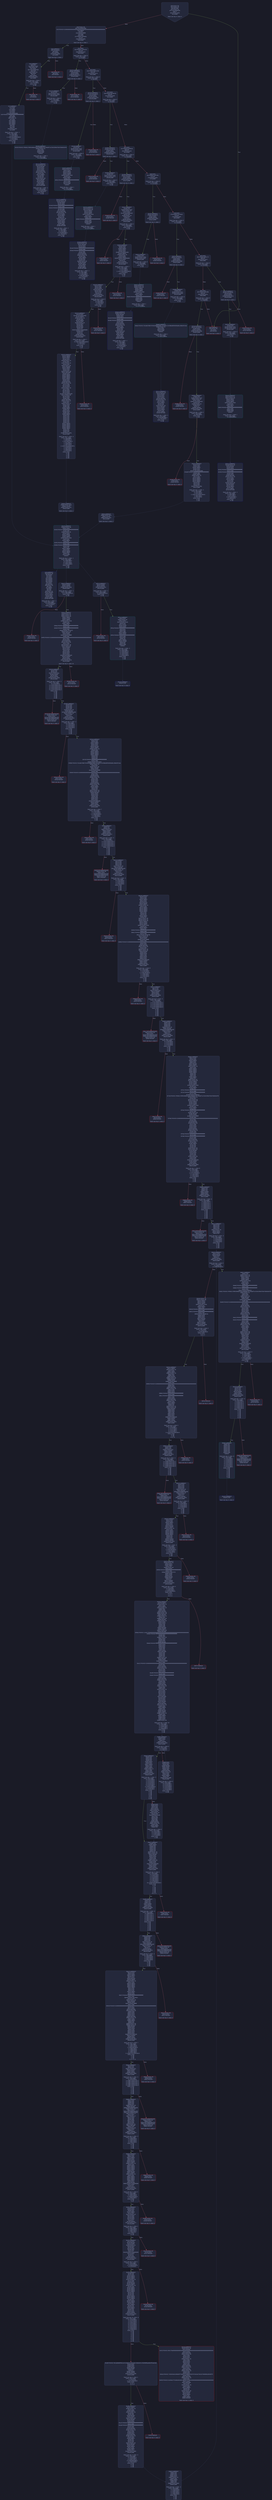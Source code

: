 digraph G {
    node [shape=box, style="filled, rounded", color="#565f89", fontcolor="#c0caf5", fontname="Helvetica", fillcolor="#24283b"];
    edge [color="#414868", fontcolor="#c0caf5", fontname="Helvetica"];
    bgcolor="#1a1b26";
    0 [ label = "[00] PUSH1 80
[02] PUSH1 40
[04] MSTORE
[05] PUSH1 04
[07] CALLDATASIZE
[08] LT
[09] PUSH2 0099
[0c] JUMPI

Stack size req: 0, sizeΔ: 0
" shape = invhouse]
    1 [ label = "[0d] PUSH1 00
[0f] CALLDATALOAD
[10] PUSH29 0100000000000000000000000000000000000000000000000000000000
[2e] SWAP1
[2f] DIV
[30] PUSH4 ffffffff
[35] AND
[36] DUP1
[37] PUSH4 2f54bf6e
[3c] EQ
[3d] PUSH2 009e
[40] JUMPI

Stack size req: 0, sizeΔ: 1
"]
    2 [ label = "[41] DUP1
[42] PUSH4 7104c624
[47] EQ
[48] PUSH2 0107
[4b] JUMPI

Stack size req: 1, sizeΔ: 0
Entry->Op usage:
	0->71:EQ:1
"]
    3 [ label = "[4c] DUP1
[4d] PUSH4 8da5cb5b
[52] EQ
[53] PUSH2 0132
[56] JUMPI

Stack size req: 1, sizeΔ: 0
Entry->Op usage:
	0->82:EQ:1
"]
    4 [ label = "[57] DUP1
[58] PUSH4 ab14ec59
[5d] EQ
[5e] PUSH2 0189
[61] JUMPI

Stack size req: 1, sizeΔ: 0
Entry->Op usage:
	0->93:EQ:1
"]
    5 [ label = "[62] DUP1
[63] PUSH4 b209f4c8
[68] EQ
[69] PUSH2 01e0
[6c] JUMPI

Stack size req: 1, sizeΔ: 0
Entry->Op usage:
	0->104:EQ:1
"]
    6 [ label = "[6d] DUP1
[6e] PUSH4 cc0f73b1
[73] EQ
[74] PUSH2 02a5
[77] JUMPI

Stack size req: 1, sizeΔ: 0
Entry->Op usage:
	0->115:EQ:1
"]
    7 [ label = "[78] DUP1
[79] PUSH4 cc473be3
[7e] EQ
[7f] PUSH2 02fc
[82] JUMPI

Stack size req: 1, sizeΔ: 0
Entry->Op usage:
	0->126:EQ:1
"]
    8 [ label = "[83] DUP1
[84] PUSH4 ebf0c717
[89] EQ
[8a] PUSH2 0327
[8d] JUMPI

Stack size req: 1, sizeΔ: 0
Entry->Op usage:
	0->137:EQ:1
"]
    9 [ label = "[8e] DUP1
[8f] PUSH4 f2fde38b
[94] EQ
[95] PUSH2 037e
[98] JUMPI

Stack size req: 1, sizeΔ: 0
Entry->Op usage:
	0->148:EQ:1
"]
    10 [ label = "[99] JUMPDEST
[9a] PUSH1 00
[9c] DUP1
[9d] REVERT

Stack size req: 0, sizeΔ: 0
" color = "red"]
    11 [ label = "[9e] JUMPDEST
[9f] CALLVALUE
[a0] DUP1
[a1] ISZERO
[a2] PUSH2 00aa
[a5] JUMPI

Stack size req: 0, sizeΔ: 1
"]
    12 [ label = "[a6] PUSH1 00
[a8] DUP1
[a9] REVERT

Stack size req: 0, sizeΔ: 0
" color = "red"]
    13 [ label = "[aa] JUMPDEST
[ab] POP
[ac] PUSH2 00ed
[af] PUSH1 04
[b1] DUP1
[b2] CALLDATASIZE
[b3] SUB
[b4] PUSH1 20
[b6] DUP2
[b7] LT
[b8] ISZERO
[b9] PUSH2 00c1
[bc] JUMPI

Stack size req: 1, sizeΔ: 2
Entry->Op usage:
	0->171:POP:0
Entry->Exit:
	0->😵
"]
    14 [ label = "[bd] PUSH1 00
[bf] DUP1
[c0] REVERT

Stack size req: 0, sizeΔ: 0
" color = "red"]
    15 [ label = "[c1] JUMPDEST
[c2] DUP2
[c3] ADD
[c4] SWAP1
[c5] DUP1
[c6] DUP1
[c7] CALLDATALOAD
[c8] PUSH20 ffffffffffffffffffffffffffffffffffffffff
[dd] AND
[de] SWAP1
[df] PUSH1 20
[e1] ADD
[e2] SWAP1
[e3] SWAP3
[e4] SWAP2
[e5] SWAP1
[e6] POP
[e7] POP
[e8] POP
[e9] PUSH2 03cf
[ec] JUMP

Stack size req: 2, sizeΔ: -1
Entry->Op usage:
	0->195:ADD:1
	1->195:ADD:0
	1->199:CALLDATALOAD:0
	1->225:ADD:1
	1->231:POP:0
Entry->Exit:
	0->😵
	1->😵
"]
    16 [ label = "[ed] JUMPDEST
[ee] PUSH1 40
[f0] MLOAD
[f1] DUP1
[f2] DUP3
[f3] ISZERO
[f4] ISZERO
[f5] ISZERO
[f6] ISZERO
[f7] DUP2
[f8] MSTORE
[f9] PUSH1 20
[fb] ADD
[fc] SWAP2
[fd] POP
[fe] POP
[ff] PUSH1 40
[0101] MLOAD
[0102] DUP1
[0103] SWAP2
[0104] SUB
[0105] SWAP1
[0106] RETURN

Stack size req: 1, sizeΔ: -1
Entry->Op usage:
	0->243:ISZERO:0
	0->253:POP:0
Entry->Exit:
	0->😵
" color = "darkblue"]
    17 [ label = "[0107] JUMPDEST
[0108] CALLVALUE
[0109] DUP1
[010a] ISZERO
[010b] PUSH2 0113
[010e] JUMPI

Stack size req: 0, sizeΔ: 1
"]
    18 [ label = "[010f] PUSH1 00
[0111] DUP1
[0112] REVERT

Stack size req: 0, sizeΔ: 0
" color = "red"]
    19 [ label = "[0113] JUMPDEST
[0114] POP
[0115] PUSH2 011c
[0118] PUSH2 0428
[011b] JUMP

Stack size req: 1, sizeΔ: 0
Entry->Op usage:
	0->276:POP:0
Entry->Exit:
	0->😵
"]
    20 [ label = "[011c] JUMPDEST
[011d] PUSH1 40
[011f] MLOAD
[0120] DUP1
[0121] DUP3
[0122] DUP2
[0123] MSTORE
[0124] PUSH1 20
[0126] ADD
[0127] SWAP2
[0128] POP
[0129] POP
[012a] PUSH1 40
[012c] MLOAD
[012d] DUP1
[012e] SWAP2
[012f] SUB
[0130] SWAP1
[0131] RETURN

Stack size req: 1, sizeΔ: -1
Entry->Op usage:
	0->291:MSTORE:1
	0->296:POP:0
Entry->Exit:
	0->😵
" color = "darkblue"]
    21 [ label = "[0132] JUMPDEST
[0133] CALLVALUE
[0134] DUP1
[0135] ISZERO
[0136] PUSH2 013e
[0139] JUMPI

Stack size req: 0, sizeΔ: 1
"]
    22 [ label = "[013a] PUSH1 00
[013c] DUP1
[013d] REVERT

Stack size req: 0, sizeΔ: 0
" color = "red"]
    23 [ label = "[013e] JUMPDEST
[013f] POP
[0140] PUSH2 0147
[0143] PUSH2 044f
[0146] JUMP

Stack size req: 1, sizeΔ: 0
Entry->Op usage:
	0->319:POP:0
Entry->Exit:
	0->😵
"]
    24 [ label = "[0147] JUMPDEST
[0148] PUSH1 40
[014a] MLOAD
[014b] DUP1
[014c] DUP3
[014d] PUSH20 ffffffffffffffffffffffffffffffffffffffff
[0162] AND
[0163] PUSH20 ffffffffffffffffffffffffffffffffffffffff
[0178] AND
[0179] DUP2
[017a] MSTORE
[017b] PUSH1 20
[017d] ADD
[017e] SWAP2
[017f] POP
[0180] POP
[0181] PUSH1 40
[0183] MLOAD
[0184] DUP1
[0185] SWAP2
[0186] SUB
[0187] SWAP1
[0188] RETURN

Stack size req: 1, sizeΔ: -1
Entry->Op usage:
	0->354:AND:1
	0->376:AND:1
	0->378:MSTORE:1
	0->383:POP:0
Entry->Exit:
	0->😵
" color = "darkblue"]
    25 [ label = "[0189] JUMPDEST
[018a] CALLVALUE
[018b] DUP1
[018c] ISZERO
[018d] PUSH2 0195
[0190] JUMPI

Stack size req: 0, sizeΔ: 1
"]
    26 [ label = "[0191] PUSH1 00
[0193] DUP1
[0194] REVERT

Stack size req: 0, sizeΔ: 0
" color = "red"]
    27 [ label = "[0195] JUMPDEST
[0196] POP
[0197] PUSH2 019e
[019a] PUSH2 0474
[019d] JUMP

Stack size req: 1, sizeΔ: 0
Entry->Op usage:
	0->406:POP:0
Entry->Exit:
	0->😵
"]
    28 [ label = "[019e] JUMPDEST
[019f] PUSH1 40
[01a1] MLOAD
[01a2] DUP1
[01a3] DUP3
[01a4] PUSH20 ffffffffffffffffffffffffffffffffffffffff
[01b9] AND
[01ba] PUSH20 ffffffffffffffffffffffffffffffffffffffff
[01cf] AND
[01d0] DUP2
[01d1] MSTORE
[01d2] PUSH1 20
[01d4] ADD
[01d5] SWAP2
[01d6] POP
[01d7] POP
[01d8] PUSH1 40
[01da] MLOAD
[01db] DUP1
[01dc] SWAP2
[01dd] SUB
[01de] SWAP1
[01df] RETURN

Stack size req: 1, sizeΔ: -1
Entry->Op usage:
	0->441:AND:1
	0->463:AND:1
	0->465:MSTORE:1
	0->470:POP:0
Entry->Exit:
	0->😵
" color = "darkblue"]
    29 [ label = "[01e0] JUMPDEST
[01e1] CALLVALUE
[01e2] DUP1
[01e3] ISZERO
[01e4] PUSH2 01ec
[01e7] JUMPI

Stack size req: 0, sizeΔ: 1
"]
    30 [ label = "[01e8] PUSH1 00
[01ea] DUP1
[01eb] REVERT

Stack size req: 0, sizeΔ: 0
" color = "red"]
    31 [ label = "[01ec] JUMPDEST
[01ed] POP
[01ee] PUSH2 02a3
[01f1] PUSH1 04
[01f3] DUP1
[01f4] CALLDATASIZE
[01f5] SUB
[01f6] PUSH1 20
[01f8] DUP2
[01f9] LT
[01fa] ISZERO
[01fb] PUSH2 0203
[01fe] JUMPI

Stack size req: 1, sizeΔ: 2
Entry->Op usage:
	0->493:POP:0
Entry->Exit:
	0->😵
"]
    32 [ label = "[01ff] PUSH1 00
[0201] DUP1
[0202] REVERT

Stack size req: 0, sizeΔ: 0
" color = "red"]
    33 [ label = "[0203] JUMPDEST
[0204] DUP2
[0205] ADD
[0206] SWAP1
[0207] DUP1
[0208] DUP1
[0209] CALLDATALOAD
[020a] SWAP1
[020b] PUSH1 20
[020d] ADD
[020e] SWAP1
[020f] PUSH5 0100000000
[0215] DUP2
[0216] GT
[0217] ISZERO
[0218] PUSH2 0220
[021b] JUMPI

Stack size req: 2, sizeΔ: 2
Entry->Op usage:
	0->517:ADD:1
	1->517:ADD:0
	1->521:CALLDATALOAD:0
	1->525:ADD:1
Entry->Exit:
	0->😵
	1->2
"]
    34 [ label = "[021c] PUSH1 00
[021e] DUP1
[021f] REVERT

Stack size req: 0, sizeΔ: 0
" color = "red"]
    35 [ label = "[0220] JUMPDEST
[0221] DUP3
[0222] ADD
[0223] DUP4
[0224] PUSH1 20
[0226] DUP3
[0227] ADD
[0228] GT
[0229] ISZERO
[022a] PUSH2 0232
[022d] JUMPI

Stack size req: 4, sizeΔ: 0
Entry->Op usage:
	0->546:ADD:1
	2->546:ADD:0
	3->552:GT:1
Entry->Exit:
	0->😵
"]
    36 [ label = "[022e] PUSH1 00
[0230] DUP1
[0231] REVERT

Stack size req: 0, sizeΔ: 0
" color = "red"]
    37 [ label = "[0232] JUMPDEST
[0233] DUP1
[0234] CALLDATALOAD
[0235] SWAP1
[0236] PUSH1 20
[0238] ADD
[0239] SWAP2
[023a] DUP5
[023b] PUSH1 20
[023d] DUP4
[023e] MUL
[023f] DUP5
[0240] ADD
[0241] GT
[0242] PUSH5 0100000000
[0248] DUP4
[0249] GT
[024a] OR
[024b] ISZERO
[024c] PUSH2 0254
[024f] JUMPI

Stack size req: 4, sizeΔ: 1
Entry->Op usage:
	0->564:CALLDATALOAD:0
	0->568:ADD:1
	3->577:GT:1
Entry->Exit:
	0->😵
	1->0
"]
    38 [ label = "[0250] PUSH1 00
[0252] DUP1
[0253] REVERT

Stack size req: 0, sizeΔ: 0
" color = "red"]
    39 [ label = "[0254] JUMPDEST
[0255] SWAP2
[0256] SWAP1
[0257] DUP1
[0258] DUP1
[0259] PUSH1 20
[025b] MUL
[025c] PUSH1 20
[025e] ADD
[025f] PUSH1 40
[0261] MLOAD
[0262] SWAP1
[0263] DUP2
[0264] ADD
[0265] PUSH1 40
[0267] MSTORE
[0268] DUP1
[0269] SWAP4
[026a] SWAP3
[026b] SWAP2
[026c] SWAP1
[026d] DUP2
[026e] DUP2
[026f] MSTORE
[0270] PUSH1 20
[0272] ADD
[0273] DUP4
[0274] DUP4
[0275] PUSH1 20
[0277] MUL
[0278] DUP1
[0279] DUP3
[027a] DUP5
[027b] CALLDATACOPY
[027c] PUSH1 00
[027e] DUP2
[027f] DUP5
[0280] ADD
[0281] MSTORE
[0282] PUSH1 1f
[0284] NOT
[0285] PUSH1 1f
[0287] DUP3
[0288] ADD
[0289] AND
[028a] SWAP1
[028b] POP
[028c] DUP1
[028d] DUP4
[028e] ADD
[028f] SWAP3
[0290] POP
[0291] POP
[0292] POP
[0293] POP
[0294] POP
[0295] POP
[0296] POP
[0297] SWAP2
[0298] SWAP3
[0299] SWAP2
[029a] SWAP3
[029b] SWAP1
[029c] POP
[029d] POP
[029e] POP
[029f] PUSH2 049a
[02a2] JUMP

Stack size req: 5, sizeΔ: -4
Entry->Op usage:
	0->668:POP:0
	1->603:MUL:1
	1->623:MSTORE:1
	1->631:MUL:1
	1->660:POP:0
	1->661:POP:0
	2->635:CALLDATACOPY:1
	2->658:POP:0
	2->662:POP:0
	3->669:POP:0
	4->670:POP:0
Entry->Exit:
	0->😵
	1->😵
	2->😵
	3->😵
	4->😵
"]
    40 [ label = "[02a3] JUMPDEST
[02a4] STOP

Stack size req: 0, sizeΔ: 0
" color = "darkblue"]
    41 [ label = "[02a5] JUMPDEST
[02a6] CALLVALUE
[02a7] DUP1
[02a8] ISZERO
[02a9] PUSH2 02b1
[02ac] JUMPI

Stack size req: 0, sizeΔ: 1
"]
    42 [ label = "[02ad] PUSH1 00
[02af] DUP1
[02b0] REVERT

Stack size req: 0, sizeΔ: 0
" color = "red"]
    43 [ label = "[02b1] JUMPDEST
[02b2] POP
[02b3] PUSH2 02ba
[02b6] PUSH2 0e97
[02b9] JUMP

Stack size req: 1, sizeΔ: 0
Entry->Op usage:
	0->690:POP:0
Entry->Exit:
	0->😵
"]
    44 [ label = "[02ba] JUMPDEST
[02bb] PUSH1 40
[02bd] MLOAD
[02be] DUP1
[02bf] DUP3
[02c0] PUSH20 ffffffffffffffffffffffffffffffffffffffff
[02d5] AND
[02d6] PUSH20 ffffffffffffffffffffffffffffffffffffffff
[02eb] AND
[02ec] DUP2
[02ed] MSTORE
[02ee] PUSH1 20
[02f0] ADD
[02f1] SWAP2
[02f2] POP
[02f3] POP
[02f4] PUSH1 40
[02f6] MLOAD
[02f7] DUP1
[02f8] SWAP2
[02f9] SUB
[02fa] SWAP1
[02fb] RETURN

Stack size req: 1, sizeΔ: -1
Entry->Op usage:
	0->725:AND:1
	0->747:AND:1
	0->749:MSTORE:1
	0->754:POP:0
Entry->Exit:
	0->😵
" color = "darkblue"]
    45 [ label = "[02fc] JUMPDEST
[02fd] CALLVALUE
[02fe] DUP1
[02ff] ISZERO
[0300] PUSH2 0308
[0303] JUMPI

Stack size req: 0, sizeΔ: 1
"]
    46 [ label = "[0304] PUSH1 00
[0306] DUP1
[0307] REVERT

Stack size req: 0, sizeΔ: 0
" color = "red"]
    47 [ label = "[0308] JUMPDEST
[0309] POP
[030a] PUSH2 0311
[030d] PUSH2 0ebd
[0310] JUMP

Stack size req: 1, sizeΔ: 0
Entry->Op usage:
	0->777:POP:0
Entry->Exit:
	0->😵
"]
    48 [ label = "[0311] JUMPDEST
[0312] PUSH1 40
[0314] MLOAD
[0315] DUP1
[0316] DUP3
[0317] DUP2
[0318] MSTORE
[0319] PUSH1 20
[031b] ADD
[031c] SWAP2
[031d] POP
[031e] POP
[031f] PUSH1 40
[0321] MLOAD
[0322] DUP1
[0323] SWAP2
[0324] SUB
[0325] SWAP1
[0326] RETURN

Stack size req: 1, sizeΔ: -1
Entry->Op usage:
	0->792:MSTORE:1
	0->797:POP:0
Entry->Exit:
	0->😵
" color = "darkblue"]
    49 [ label = "[0327] JUMPDEST
[0328] CALLVALUE
[0329] DUP1
[032a] ISZERO
[032b] PUSH2 0333
[032e] JUMPI

Stack size req: 0, sizeΔ: 1
"]
    50 [ label = "[032f] PUSH1 00
[0331] DUP1
[0332] REVERT

Stack size req: 0, sizeΔ: 0
" color = "red"]
    51 [ label = "[0333] JUMPDEST
[0334] POP
[0335] PUSH2 033c
[0338] PUSH2 0ee4
[033b] JUMP

Stack size req: 1, sizeΔ: 0
Entry->Op usage:
	0->820:POP:0
Entry->Exit:
	0->😵
"]
    52 [ label = "[033c] JUMPDEST
[033d] PUSH1 40
[033f] MLOAD
[0340] DUP1
[0341] DUP3
[0342] PUSH20 ffffffffffffffffffffffffffffffffffffffff
[0357] AND
[0358] PUSH20 ffffffffffffffffffffffffffffffffffffffff
[036d] AND
[036e] DUP2
[036f] MSTORE
[0370] PUSH1 20
[0372] ADD
[0373] SWAP2
[0374] POP
[0375] POP
[0376] PUSH1 40
[0378] MLOAD
[0379] DUP1
[037a] SWAP2
[037b] SUB
[037c] SWAP1
[037d] RETURN

Stack size req: 1, sizeΔ: -1
Entry->Op usage:
	0->855:AND:1
	0->877:AND:1
	0->879:MSTORE:1
	0->884:POP:0
Entry->Exit:
	0->😵
" color = "darkblue"]
    53 [ label = "[037e] JUMPDEST
[037f] CALLVALUE
[0380] DUP1
[0381] ISZERO
[0382] PUSH2 038a
[0385] JUMPI

Stack size req: 0, sizeΔ: 1
"]
    54 [ label = "[0386] PUSH1 00
[0388] DUP1
[0389] REVERT

Stack size req: 0, sizeΔ: 0
" color = "red"]
    55 [ label = "[038a] JUMPDEST
[038b] POP
[038c] PUSH2 03cd
[038f] PUSH1 04
[0391] DUP1
[0392] CALLDATASIZE
[0393] SUB
[0394] PUSH1 20
[0396] DUP2
[0397] LT
[0398] ISZERO
[0399] PUSH2 03a1
[039c] JUMPI

Stack size req: 1, sizeΔ: 2
Entry->Op usage:
	0->907:POP:0
Entry->Exit:
	0->😵
"]
    56 [ label = "[039d] PUSH1 00
[039f] DUP1
[03a0] REVERT

Stack size req: 0, sizeΔ: 0
" color = "red"]
    57 [ label = "[03a1] JUMPDEST
[03a2] DUP2
[03a3] ADD
[03a4] SWAP1
[03a5] DUP1
[03a6] DUP1
[03a7] CALLDATALOAD
[03a8] PUSH20 ffffffffffffffffffffffffffffffffffffffff
[03bd] AND
[03be] SWAP1
[03bf] PUSH1 20
[03c1] ADD
[03c2] SWAP1
[03c3] SWAP3
[03c4] SWAP2
[03c5] SWAP1
[03c6] POP
[03c7] POP
[03c8] POP
[03c9] PUSH2 0f0a
[03cc] JUMP

Stack size req: 2, sizeΔ: -1
Entry->Op usage:
	0->931:ADD:1
	1->931:ADD:0
	1->935:CALLDATALOAD:0
	1->961:ADD:1
	1->967:POP:0
Entry->Exit:
	0->😵
	1->😵
"]
    58 [ label = "[03cd] JUMPDEST
[03ce] STOP

Stack size req: 0, sizeΔ: 0
" color = "darkblue"]
    59 [ label = "[03cf] JUMPDEST
[03d0] PUSH1 00
[03d2] DUP2
[03d3] PUSH20 ffffffffffffffffffffffffffffffffffffffff
[03e8] AND
[03e9] PUSH1 00
[03eb] DUP1
[03ec] SWAP1
[03ed] SLOAD
[03ee] SWAP1
[03ef] PUSH2 0100
[03f2] EXP
[03f3] SWAP1
[03f4] DIV
[03f5] PUSH20 ffffffffffffffffffffffffffffffffffffffff
[040a] AND
[040b] PUSH20 ffffffffffffffffffffffffffffffffffffffff
[0420] AND
[0421] EQ
[0422] SWAP1
[0423] POP
[0424] SWAP2
[0425] SWAP1
[0426] POP
[0427] JUMP
Indirect!

Stack size req: 2, sizeΔ: -1
Entry->Op usage:
	0->1000:AND:1
	0->1057:EQ:1
	0->1062:POP:0
	1->1063:JUMP:0
Entry->Exit:
	0->😵
	1->😵
" color = "teal"]
    60 [ label = "[0428] JUMPDEST
[0429] PUSH32 4f5b812789fc606be1b3b16908db13fc7a9adf7ca72641f84d75b47069d3d7f0
[044a] PUSH1 01
[044c] MUL
[044d] DUP2
[044e] JUMP
Indirect!

Stack size req: 1, sizeΔ: 1
Entry->Op usage:
	0->1102:JUMP:0
" color = "teal"]
    61 [ label = "[044f] JUMPDEST
[0450] PUSH1 00
[0452] DUP1
[0453] SWAP1
[0454] SLOAD
[0455] SWAP1
[0456] PUSH2 0100
[0459] EXP
[045a] SWAP1
[045b] DIV
[045c] PUSH20 ffffffffffffffffffffffffffffffffffffffff
[0471] AND
[0472] DUP2
[0473] JUMP
Indirect!

Stack size req: 1, sizeΔ: 1
Entry->Op usage:
	0->1139:JUMP:0
" color = "teal"]
    62 [ label = "[0474] JUMPDEST
[0475] PUSH1 03
[0477] PUSH1 00
[0479] SWAP1
[047a] SLOAD
[047b] SWAP1
[047c] PUSH2 0100
[047f] EXP
[0480] SWAP1
[0481] DIV
[0482] PUSH20 ffffffffffffffffffffffffffffffffffffffff
[0497] AND
[0498] DUP2
[0499] JUMP
Indirect!

Stack size req: 1, sizeΔ: 1
Entry->Op usage:
	0->1177:JUMP:0
" color = "teal"]
    63 [ label = "[049a] JUMPDEST
[049b] PUSH2 04a3
[049e] CALLER
[049f] PUSH2 03cf
[04a2] JUMP

Stack size req: 0, sizeΔ: 2
"]
    64 [ label = "[04a3] JUMPDEST
[04a4] ISZERO
[04a5] ISZERO
[04a6] PUSH2 04ae
[04a9] JUMPI

Stack size req: 1, sizeΔ: -1
Entry->Op usage:
	0->1188:ISZERO:0
Entry->Exit:
	0->😵
"]
    65 [ label = "[04aa] PUSH1 00
[04ac] DUP1
[04ad] REVERT

Stack size req: 0, sizeΔ: 0
" color = "red"]
    66 [ label = "[04ae] JUMPDEST
[04af] PUSH1 00
[04b1] PUSH1 01
[04b3] PUSH1 00
[04b5] SWAP1
[04b6] SLOAD
[04b7] SWAP1
[04b8] PUSH2 0100
[04bb] EXP
[04bc] SWAP1
[04bd] DIV
[04be] PUSH20 ffffffffffffffffffffffffffffffffffffffff
[04d3] AND
[04d4] PUSH20 ffffffffffffffffffffffffffffffffffffffff
[04e9] AND
[04ea] PUSH4 3f15457f
[04ef] PUSH1 40
[04f1] MLOAD
[04f2] DUP2
[04f3] PUSH4 ffffffff
[04f8] AND
[04f9] PUSH29 0100000000000000000000000000000000000000000000000000000000
[0517] MUL
[0518] DUP2
[0519] MSTORE
[051a] PUSH1 04
[051c] ADD
[051d] PUSH1 20
[051f] PUSH1 40
[0521] MLOAD
[0522] DUP1
[0523] DUP4
[0524] SUB
[0525] DUP2
[0526] DUP7
[0527] DUP1
[0528] EXTCODESIZE
[0529] ISZERO
[052a] DUP1
[052b] ISZERO
[052c] PUSH2 0534
[052f] JUMPI

Stack size req: 0, sizeΔ: 10
"]
    67 [ label = "[0530] PUSH1 00
[0532] DUP1
[0533] REVERT

Stack size req: 0, sizeΔ: 0
" color = "red"]
    68 [ label = "[0534] JUMPDEST
[0535] POP
[0536] GAS
[0537] STATICCALL
[0538] ISZERO
[0539] DUP1
[053a] ISZERO
[053b] PUSH2 0548
[053e] JUMPI

Stack size req: 6, sizeΔ: -5
Entry->Op usage:
	0->1333:POP:0
	1->1335:STATICCALL:1
	2->1335:STATICCALL:2
	3->1335:STATICCALL:3
	4->1335:STATICCALL:4
	5->1335:STATICCALL:5
Entry->Exit:
	0->😵
	1->😵
	2->😵
	3->😵
	4->😵
	5->😵
"]
    69 [ label = "[053f] RETURNDATASIZE
[0540] PUSH1 00
[0542] DUP1
[0543] RETURNDATACOPY
[0544] RETURNDATASIZE
[0545] PUSH1 00
[0547] REVERT

Stack size req: 0, sizeΔ: 0
" color = "red"]
    70 [ label = "[0548] JUMPDEST
[0549] POP
[054a] POP
[054b] POP
[054c] POP
[054d] PUSH1 40
[054f] MLOAD
[0550] RETURNDATASIZE
[0551] PUSH1 20
[0553] DUP2
[0554] LT
[0555] ISZERO
[0556] PUSH2 055e
[0559] JUMPI

Stack size req: 4, sizeΔ: -2
Entry->Op usage:
	0->1353:POP:0
	1->1354:POP:0
	2->1355:POP:0
	3->1356:POP:0
Entry->Exit:
	0->😵
	1->😵
	2->😵
	3->😵
"]
    71 [ label = "[055a] PUSH1 00
[055c] DUP1
[055d] REVERT

Stack size req: 0, sizeΔ: 0
" color = "red"]
    72 [ label = "[055e] JUMPDEST
[055f] DUP2
[0560] ADD
[0561] SWAP1
[0562] DUP1
[0563] DUP1
[0564] MLOAD
[0565] SWAP1
[0566] PUSH1 20
[0568] ADD
[0569] SWAP1
[056a] SWAP3
[056b] SWAP2
[056c] SWAP1
[056d] POP
[056e] POP
[056f] POP
[0570] PUSH20 ffffffffffffffffffffffffffffffffffffffff
[0585] AND
[0586] PUSH4 02571be3
[058b] PUSH32 93cdeb708b7545dc668eb9280176169d1c33cfd8ed6f04690a0bcc88a93fc4ae
[05ac] PUSH1 01
[05ae] MUL
[05af] PUSH1 40
[05b1] MLOAD
[05b2] DUP3
[05b3] PUSH4 ffffffff
[05b8] AND
[05b9] PUSH29 0100000000000000000000000000000000000000000000000000000000
[05d7] MUL
[05d8] DUP2
[05d9] MSTORE
[05da] PUSH1 04
[05dc] ADD
[05dd] DUP1
[05de] DUP3
[05df] DUP2
[05e0] MSTORE
[05e1] PUSH1 20
[05e3] ADD
[05e4] SWAP2
[05e5] POP
[05e6] POP
[05e7] PUSH1 20
[05e9] PUSH1 40
[05eb] MLOAD
[05ec] DUP1
[05ed] DUP4
[05ee] SUB
[05ef] DUP2
[05f0] DUP7
[05f1] DUP1
[05f2] EXTCODESIZE
[05f3] ISZERO
[05f4] DUP1
[05f5] ISZERO
[05f6] PUSH2 05fe
[05f9] JUMPI

Stack size req: 2, sizeΔ: 7
Entry->Op usage:
	0->1376:ADD:1
	1->1376:ADD:0
	1->1380:MLOAD:0
	1->1384:ADD:1
	1->1390:POP:0
Entry->Exit:
	0->😵
	1->😵
"]
    73 [ label = "[05fa] PUSH1 00
[05fc] DUP1
[05fd] REVERT

Stack size req: 0, sizeΔ: 0
" color = "red"]
    74 [ label = "[05fe] JUMPDEST
[05ff] POP
[0600] GAS
[0601] STATICCALL
[0602] ISZERO
[0603] DUP1
[0604] ISZERO
[0605] PUSH2 0612
[0608] JUMPI

Stack size req: 6, sizeΔ: -5
Entry->Op usage:
	0->1535:POP:0
	1->1537:STATICCALL:1
	2->1537:STATICCALL:2
	3->1537:STATICCALL:3
	4->1537:STATICCALL:4
	5->1537:STATICCALL:5
Entry->Exit:
	0->😵
	1->😵
	2->😵
	3->😵
	4->😵
	5->😵
"]
    75 [ label = "[0609] RETURNDATASIZE
[060a] PUSH1 00
[060c] DUP1
[060d] RETURNDATACOPY
[060e] RETURNDATASIZE
[060f] PUSH1 00
[0611] REVERT

Stack size req: 0, sizeΔ: 0
" color = "red"]
    76 [ label = "[0612] JUMPDEST
[0613] POP
[0614] POP
[0615] POP
[0616] POP
[0617] PUSH1 40
[0619] MLOAD
[061a] RETURNDATASIZE
[061b] PUSH1 20
[061d] DUP2
[061e] LT
[061f] ISZERO
[0620] PUSH2 0628
[0623] JUMPI

Stack size req: 4, sizeΔ: -2
Entry->Op usage:
	0->1555:POP:0
	1->1556:POP:0
	2->1557:POP:0
	3->1558:POP:0
Entry->Exit:
	0->😵
	1->😵
	2->😵
	3->😵
"]
    77 [ label = "[0624] PUSH1 00
[0626] DUP1
[0627] REVERT

Stack size req: 0, sizeΔ: 0
" color = "red"]
    78 [ label = "[0628] JUMPDEST
[0629] DUP2
[062a] ADD
[062b] SWAP1
[062c] DUP1
[062d] DUP1
[062e] MLOAD
[062f] SWAP1
[0630] PUSH1 20
[0632] ADD
[0633] SWAP1
[0634] SWAP3
[0635] SWAP2
[0636] SWAP1
[0637] POP
[0638] POP
[0639] POP
[063a] SWAP1
[063b] POP
[063c] PUSH1 00
[063e] PUSH1 02
[0640] PUSH1 00
[0642] SWAP1
[0643] SLOAD
[0644] SWAP1
[0645] PUSH2 0100
[0648] EXP
[0649] SWAP1
[064a] DIV
[064b] PUSH20 ffffffffffffffffffffffffffffffffffffffff
[0660] AND
[0661] PUSH20 ffffffffffffffffffffffffffffffffffffffff
[0676] AND
[0677] PUSH4 dc6af758
[067c] PUSH1 40
[067e] MLOAD
[067f] DUP2
[0680] PUSH4 ffffffff
[0685] AND
[0686] PUSH29 0100000000000000000000000000000000000000000000000000000000
[06a4] MUL
[06a5] DUP2
[06a6] MSTORE
[06a7] PUSH1 04
[06a9] ADD
[06aa] PUSH1 20
[06ac] PUSH1 40
[06ae] MLOAD
[06af] DUP1
[06b0] DUP4
[06b1] SUB
[06b2] DUP2
[06b3] DUP7
[06b4] DUP1
[06b5] EXTCODESIZE
[06b6] ISZERO
[06b7] DUP1
[06b8] ISZERO
[06b9] PUSH2 06c1
[06bc] JUMPI

Stack size req: 3, sizeΔ: 8
Entry->Op usage:
	0->1578:ADD:1
	1->1578:ADD:0
	1->1582:MLOAD:0
	1->1586:ADD:1
	1->1592:POP:0
	2->1595:POP:0
Entry->Exit:
	0->😵
	1->😵
	2->😵
"]
    79 [ label = "[06bd] PUSH1 00
[06bf] DUP1
[06c0] REVERT

Stack size req: 0, sizeΔ: 0
" color = "red"]
    80 [ label = "[06c1] JUMPDEST
[06c2] POP
[06c3] GAS
[06c4] STATICCALL
[06c5] ISZERO
[06c6] DUP1
[06c7] ISZERO
[06c8] PUSH2 06d5
[06cb] JUMPI

Stack size req: 6, sizeΔ: -5
Entry->Op usage:
	0->1730:POP:0
	1->1732:STATICCALL:1
	2->1732:STATICCALL:2
	3->1732:STATICCALL:3
	4->1732:STATICCALL:4
	5->1732:STATICCALL:5
Entry->Exit:
	0->😵
	1->😵
	2->😵
	3->😵
	4->😵
	5->😵
"]
    81 [ label = "[06cc] RETURNDATASIZE
[06cd] PUSH1 00
[06cf] DUP1
[06d0] RETURNDATACOPY
[06d1] RETURNDATASIZE
[06d2] PUSH1 00
[06d4] REVERT

Stack size req: 0, sizeΔ: 0
" color = "red"]
    82 [ label = "[06d5] JUMPDEST
[06d6] POP
[06d7] POP
[06d8] POP
[06d9] POP
[06da] PUSH1 40
[06dc] MLOAD
[06dd] RETURNDATASIZE
[06de] PUSH1 20
[06e0] DUP2
[06e1] LT
[06e2] ISZERO
[06e3] PUSH2 06eb
[06e6] JUMPI

Stack size req: 4, sizeΔ: -2
Entry->Op usage:
	0->1750:POP:0
	1->1751:POP:0
	2->1752:POP:0
	3->1753:POP:0
Entry->Exit:
	0->😵
	1->😵
	2->😵
	3->😵
"]
    83 [ label = "[06e7] PUSH1 00
[06e9] DUP1
[06ea] REVERT

Stack size req: 0, sizeΔ: 0
" color = "red"]
    84 [ label = "[06eb] JUMPDEST
[06ec] DUP2
[06ed] ADD
[06ee] SWAP1
[06ef] DUP1
[06f0] DUP1
[06f1] MLOAD
[06f2] SWAP1
[06f3] PUSH1 20
[06f5] ADD
[06f6] SWAP1
[06f7] SWAP3
[06f8] SWAP2
[06f9] SWAP1
[06fa] POP
[06fb] POP
[06fc] POP
[06fd] SWAP1
[06fe] POP
[06ff] PUSH1 01
[0701] PUSH1 00
[0703] SWAP1
[0704] SLOAD
[0705] SWAP1
[0706] PUSH2 0100
[0709] EXP
[070a] SWAP1
[070b] DIV
[070c] PUSH20 ffffffffffffffffffffffffffffffffffffffff
[0721] AND
[0722] PUSH20 ffffffffffffffffffffffffffffffffffffffff
[0737] AND
[0738] PUSH4 8cb8ecec
[073d] PUSH32 4f5b812789fc606be1b3b16908db13fc7a9adf7ca72641f84d75b47069d3d7f0
[075e] PUSH1 01
[0760] MUL
[0761] PUSH1 03
[0763] PUSH1 00
[0765] SWAP1
[0766] SLOAD
[0767] SWAP1
[0768] PUSH2 0100
[076b] EXP
[076c] SWAP1
[076d] DIV
[076e] PUSH20 ffffffffffffffffffffffffffffffffffffffff
[0783] AND
[0784] PUSH1 40
[0786] MLOAD
[0787] DUP4
[0788] PUSH4 ffffffff
[078d] AND
[078e] PUSH29 0100000000000000000000000000000000000000000000000000000000
[07ac] MUL
[07ad] DUP2
[07ae] MSTORE
[07af] PUSH1 04
[07b1] ADD
[07b2] DUP1
[07b3] DUP4
[07b4] DUP2
[07b5] MSTORE
[07b6] PUSH1 20
[07b8] ADD
[07b9] DUP3
[07ba] PUSH20 ffffffffffffffffffffffffffffffffffffffff
[07cf] AND
[07d0] PUSH20 ffffffffffffffffffffffffffffffffffffffff
[07e5] AND
[07e6] DUP2
[07e7] MSTORE
[07e8] PUSH1 20
[07ea] ADD
[07eb] SWAP3
[07ec] POP
[07ed] POP
[07ee] POP
[07ef] PUSH1 00
[07f1] PUSH1 40
[07f3] MLOAD
[07f4] DUP1
[07f5] DUP4
[07f6] SUB
[07f7] DUP2
[07f8] PUSH1 00
[07fa] DUP8
[07fb] DUP1
[07fc] EXTCODESIZE
[07fd] ISZERO
[07fe] DUP1
[07ff] ISZERO
[0800] PUSH2 0808
[0803] JUMPI

Stack size req: 3, sizeΔ: 8
Entry->Op usage:
	0->1773:ADD:1
	1->1773:ADD:0
	1->1777:MLOAD:0
	1->1781:ADD:1
	1->1787:POP:0
	2->1790:POP:0
Entry->Exit:
	0->😵
	1->😵
	2->😵
"]
    85 [ label = "[0804] PUSH1 00
[0806] DUP1
[0807] REVERT

Stack size req: 0, sizeΔ: 0
" color = "red"]
    86 [ label = "[0808] JUMPDEST
[0809] POP
[080a] GAS
[080b] CALL
[080c] ISZERO
[080d] DUP1
[080e] ISZERO
[080f] PUSH2 081c
[0812] JUMPI

Stack size req: 7, sizeΔ: -6
Entry->Op usage:
	0->2057:POP:0
	1->2059:CALL:1
	2->2059:CALL:2
	3->2059:CALL:3
	4->2059:CALL:4
	5->2059:CALL:5
	6->2059:CALL:6
Entry->Exit:
	0->😵
	1->😵
	2->😵
	3->😵
	4->😵
	5->😵
	6->😵
"]
    87 [ label = "[0813] RETURNDATASIZE
[0814] PUSH1 00
[0816] DUP1
[0817] RETURNDATACOPY
[0818] RETURNDATASIZE
[0819] PUSH1 00
[081b] REVERT

Stack size req: 0, sizeΔ: 0
" color = "red"]
    88 [ label = "[081c] JUMPDEST
[081d] POP
[081e] POP
[081f] POP
[0820] POP
[0821] PUSH1 00
[0823] DUP1
[0824] SWAP1
[0825] POP

Stack size req: 4, sizeΔ: -3
Entry->Op usage:
	0->2077:POP:0
	1->2078:POP:0
	2->2079:POP:0
	3->2080:POP:0
Entry->Exit:
	0->😵
	1->😵
	2->😵
	3->😵
"]
    89 [ label = "[0826] JUMPDEST
[0827] DUP4
[0828] MLOAD
[0829] DUP2
[082a] LT
[082b] ISZERO
[082c] PUSH2 0d91
[082f] JUMPI

Stack size req: 4, sizeΔ: 0
Entry->Op usage:
	0->2090:LT:0
	3->2088:MLOAD:0
"]
    90 [ label = "[0830] PUSH1 02
[0832] PUSH1 00
[0834] SWAP1
[0835] SLOAD
[0836] SWAP1
[0837] PUSH2 0100
[083a] EXP
[083b] SWAP1
[083c] DIV
[083d] PUSH20 ffffffffffffffffffffffffffffffffffffffff
[0852] AND
[0853] PUSH20 ffffffffffffffffffffffffffffffffffffffff
[0868] AND
[0869] PUSH4 9ecb8c3a
[086e] DUP6
[086f] DUP4
[0870] DUP2
[0871] MLOAD
[0872] DUP2
[0873] LT
[0874] ISZERO
[0875] ISZERO
[0876] PUSH2 087b
[0879] JUMPI

Stack size req: 4, sizeΔ: 4
Entry->Op usage:
	0->2163:LT:0
	3->2161:MLOAD:0
Entry->Exit:
	0->0, 4
	3->1, 7
"]
    91 [ label = "[087a] INVALID

Stack size req: 0, sizeΔ: 0
" color = "red"]
    92 [ label = "[087b] JUMPDEST
[087c] SWAP1
[087d] PUSH1 20
[087f] ADD
[0880] SWAP1
[0881] PUSH1 20
[0883] MUL
[0884] ADD
[0885] MLOAD
[0886] PUSH1 40
[0888] MLOAD
[0889] DUP3
[088a] PUSH4 ffffffff
[088f] AND
[0890] PUSH29 0100000000000000000000000000000000000000000000000000000000
[08ae] MUL
[08af] DUP2
[08b0] MSTORE
[08b1] PUSH1 04
[08b3] ADD
[08b4] DUP1
[08b5] DUP3
[08b6] PUSH20 ffffffffffffffffffffffffffffffffffffffff
[08cb] AND
[08cc] PUSH20 ffffffffffffffffffffffffffffffffffffffff
[08e1] AND
[08e2] DUP2
[08e3] MSTORE
[08e4] PUSH1 20
[08e6] ADD
[08e7] SWAP2
[08e8] POP
[08e9] POP
[08ea] PUSH1 20
[08ec] PUSH1 40
[08ee] MLOAD
[08ef] DUP1
[08f0] DUP4
[08f1] SUB
[08f2] DUP2
[08f3] DUP7
[08f4] DUP1
[08f5] EXTCODESIZE
[08f6] ISZERO
[08f7] DUP1
[08f8] ISZERO
[08f9] PUSH2 0901
[08fc] JUMPI

Stack size req: 4, sizeΔ: 5
Entry->Op usage:
	0->2179:MUL:1
	1->2175:ADD:1
	2->2191:AND:1
	2->2222:MUL:1
	3->2293:EXTCODESIZE:0
Entry->Exit:
	0->😵
	1->😵
	3->1, 8
"]
    93 [ label = "[08fd] PUSH1 00
[08ff] DUP1
[0900] REVERT

Stack size req: 0, sizeΔ: 0
" color = "red"]
    94 [ label = "[0901] JUMPDEST
[0902] POP
[0903] GAS
[0904] STATICCALL
[0905] ISZERO
[0906] DUP1
[0907] ISZERO
[0908] PUSH2 0915
[090b] JUMPI

Stack size req: 6, sizeΔ: -5
Entry->Op usage:
	0->2306:POP:0
	1->2308:STATICCALL:1
	2->2308:STATICCALL:2
	3->2308:STATICCALL:3
	4->2308:STATICCALL:4
	5->2308:STATICCALL:5
Entry->Exit:
	0->😵
	1->😵
	2->😵
	3->😵
	4->😵
	5->😵
"]
    95 [ label = "[090c] RETURNDATASIZE
[090d] PUSH1 00
[090f] DUP1
[0910] RETURNDATACOPY
[0911] RETURNDATASIZE
[0912] PUSH1 00
[0914] REVERT

Stack size req: 0, sizeΔ: 0
" color = "red"]
    96 [ label = "[0915] JUMPDEST
[0916] POP
[0917] POP
[0918] POP
[0919] POP
[091a] PUSH1 40
[091c] MLOAD
[091d] RETURNDATASIZE
[091e] PUSH1 20
[0920] DUP2
[0921] LT
[0922] ISZERO
[0923] PUSH2 092b
[0926] JUMPI

Stack size req: 4, sizeΔ: -2
Entry->Op usage:
	0->2326:POP:0
	1->2327:POP:0
	2->2328:POP:0
	3->2329:POP:0
Entry->Exit:
	0->😵
	1->😵
	2->😵
	3->😵
"]
    97 [ label = "[0927] PUSH1 00
[0929] DUP1
[092a] REVERT

Stack size req: 0, sizeΔ: 0
" color = "red"]
    98 [ label = "[092b] JUMPDEST
[092c] DUP2
[092d] ADD
[092e] SWAP1
[092f] DUP1
[0930] DUP1
[0931] MLOAD
[0932] SWAP1
[0933] PUSH1 20
[0935] ADD
[0936] SWAP1
[0937] SWAP3
[0938] SWAP2
[0939] SWAP1
[093a] POP
[093b] POP
[093c] POP
[093d] ISZERO
[093e] ISZERO
[093f] PUSH2 0947
[0942] JUMPI

Stack size req: 2, sizeΔ: -2
Entry->Op usage:
	0->2349:ADD:1
	1->2349:ADD:0
	1->2353:MLOAD:0
	1->2357:ADD:1
	1->2363:POP:0
Entry->Exit:
	0->😵
	1->😵
"]
    99 [ label = "[0943] PUSH1 00
[0945] DUP1
[0946] REVERT

Stack size req: 0, sizeΔ: 0
" color = "red"]
    100 [ label = "[0947] JUMPDEST
[0948] PUSH1 00
[094a] DUP1
[094b] SWAP1
[094c] POP
[094d] PUSH1 00
[094f] DUP4
[0950] PUSH20 ffffffffffffffffffffffffffffffffffffffff
[0965] AND
[0966] PUSH4 c6427474
[096b] DUP8
[096c] DUP6
[096d] DUP2
[096e] MLOAD
[096f] DUP2
[0970] LT
[0971] ISZERO
[0972] ISZERO
[0973] PUSH2 0978
[0976] JUMPI

Stack size req: 4, sizeΔ: 6
Entry->Op usage:
	0->2416:LT:0
	1->2405:AND:1
	3->2414:MLOAD:0
Entry->Exit:
	0->0, 6
	1->3, 7
	3->1, 9
"]
    101 [ label = "[0977] INVALID

Stack size req: 0, sizeΔ: 0
" color = "red"]
    102 [ label = "[0978] JUMPDEST
[0979] SWAP1
[097a] PUSH1 20
[097c] ADD
[097d] SWAP1
[097e] PUSH1 20
[0980] MUL
[0981] ADD
[0982] MLOAD
[0983] PUSH1 00
[0985] PUSH1 40
[0987] MLOAD
[0988] PUSH1 24
[098a] ADD
[098b] PUSH1 40
[098d] MLOAD
[098e] PUSH1 20
[0990] DUP2
[0991] DUP4
[0992] SUB
[0993] SUB
[0994] DUP2
[0995] MSTORE
[0996] SWAP1
[0997] PUSH1 40
[0999] MSTORE
[099a] PUSH32 c1c8277f00000000000000000000000000000000000000000000000000000000
[09bb] PUSH28 ffffffffffffffffffffffffffffffffffffffffffffffffffffffff
[09d8] NOT
[09d9] AND
[09da] PUSH1 20
[09dc] DUP3
[09dd] ADD
[09de] DUP1
[09df] MLOAD
[09e0] PUSH28 ffffffffffffffffffffffffffffffffffffffffffffffffffffffff
[09fd] DUP4
[09fe] DUP2
[09ff] DUP4
[0a00] AND
[0a01] OR
[0a02] DUP4
[0a03] MSTORE
[0a04] POP
[0a05] POP
[0a06] POP
[0a07] POP
[0a08] PUSH1 40
[0a0a] MLOAD
[0a0b] DUP5
[0a0c] PUSH4 ffffffff
[0a11] AND
[0a12] PUSH29 0100000000000000000000000000000000000000000000000000000000
[0a30] MUL
[0a31] DUP2
[0a32] MSTORE
[0a33] PUSH1 04
[0a35] ADD
[0a36] DUP1
[0a37] DUP5
[0a38] PUSH20 ffffffffffffffffffffffffffffffffffffffff
[0a4d] AND
[0a4e] PUSH20 ffffffffffffffffffffffffffffffffffffffff
[0a63] AND
[0a64] DUP2
[0a65] MSTORE
[0a66] PUSH1 20
[0a68] ADD
[0a69] DUP4
[0a6a] DUP2
[0a6b] MSTORE
[0a6c] PUSH1 20
[0a6e] ADD
[0a6f] DUP1
[0a70] PUSH1 20
[0a72] ADD
[0a73] DUP3
[0a74] DUP2
[0a75] SUB
[0a76] DUP3
[0a77] MSTORE
[0a78] DUP4
[0a79] DUP2
[0a7a] DUP2
[0a7b] MLOAD
[0a7c] DUP2
[0a7d] MSTORE
[0a7e] PUSH1 20
[0a80] ADD
[0a81] SWAP2
[0a82] POP
[0a83] DUP1
[0a84] MLOAD
[0a85] SWAP1
[0a86] PUSH1 20
[0a88] ADD
[0a89] SWAP1
[0a8a] DUP1
[0a8b] DUP4
[0a8c] DUP4
[0a8d] PUSH1 00

Stack size req: 3, sizeΔ: 10
Entry->Op usage:
	0->2432:MUL:1
	1->2428:ADD:1
	2->2577:AND:1
	2->2608:MUL:1
Entry->Exit:
	0->😵
	1->😵
"]
    103 [ label = "[0a8f] JUMPDEST
[0a90] DUP4
[0a91] DUP2
[0a92] LT
[0a93] ISZERO
[0a94] PUSH2 0aaa
[0a97] JUMPI

Stack size req: 4, sizeΔ: 0
Entry->Op usage:
	0->2706:LT:0
	3->2706:LT:1
"]
    104 [ label = "[0a98] DUP1
[0a99] DUP3
[0a9a] ADD
[0a9b] MLOAD
[0a9c] DUP2
[0a9d] DUP5
[0a9e] ADD
[0a9f] MSTORE
[0aa0] PUSH1 20
[0aa2] DUP2
[0aa3] ADD
[0aa4] SWAP1
[0aa5] POP
[0aa6] PUSH2 0a8f
[0aa9] JUMP

Stack size req: 3, sizeΔ: 0
Entry->Op usage:
	0->2714:ADD:1
	0->2718:ADD:1
	0->2723:ADD:0
	0->2725:POP:0
	1->2714:ADD:0
	2->2718:ADD:0
Entry->Exit:
	0->😵
"]
    105 [ label = "[0aaa] JUMPDEST
[0aab] POP
[0aac] POP
[0aad] POP
[0aae] POP
[0aaf] SWAP1
[0ab0] POP
[0ab1] SWAP1
[0ab2] DUP2
[0ab3] ADD
[0ab4] SWAP1
[0ab5] PUSH1 1f
[0ab7] AND
[0ab8] DUP1
[0ab9] ISZERO
[0aba] PUSH2 0ad7
[0abd] JUMPI

Stack size req: 7, sizeΔ: -5
Entry->Op usage:
	0->2731:POP:0
	1->2732:POP:0
	2->2733:POP:0
	3->2734:POP:0
	4->2739:ADD:0
	4->2743:AND:1
	4->2745:ISZERO:0
	5->2736:POP:0
	6->2739:ADD:1
Entry->Exit:
	0->😵
	1->😵
	2->😵
	3->😵
	4->0
	5->😵
	6->😵
"]
    106 [ label = "[0abe] DUP1
[0abf] DUP3
[0ac0] SUB
[0ac1] DUP1
[0ac2] MLOAD
[0ac3] PUSH1 01
[0ac5] DUP4
[0ac6] PUSH1 20
[0ac8] SUB
[0ac9] PUSH2 0100
[0acc] EXP
[0acd] SUB
[0ace] NOT
[0acf] AND
[0ad0] DUP2
[0ad1] MSTORE
[0ad2] PUSH1 20
[0ad4] ADD
[0ad5] SWAP2
[0ad6] POP

Stack size req: 2, sizeΔ: 0
Entry->Op usage:
	0->2752:SUB:1
	0->2760:SUB:1
	1->2752:SUB:0
	1->2774:POP:0
Entry->Exit:
	1->😵
"]
    107 [ label = "[0ad7] JUMPDEST
[0ad8] POP
[0ad9] SWAP5
[0ada] POP
[0adb] POP
[0adc] POP
[0add] POP
[0ade] POP
[0adf] PUSH1 20
[0ae1] PUSH1 40
[0ae3] MLOAD
[0ae4] DUP1
[0ae5] DUP4
[0ae6] SUB
[0ae7] DUP2
[0ae8] PUSH1 00
[0aea] DUP8
[0aeb] DUP1
[0aec] EXTCODESIZE
[0aed] ISZERO
[0aee] DUP1
[0aef] ISZERO
[0af0] PUSH2 0af8
[0af3] JUMPI

Stack size req: 9, sizeΔ: 1
Entry->Op usage:
	0->2776:POP:0
	1->2790:SUB:0
	2->2779:POP:0
	3->2780:POP:0
	4->2781:POP:0
	5->2782:POP:0
	6->2778:POP:0
	8->2796:EXTCODESIZE:0
Entry->Exit:
	0->😵
	1->7
	2->😵
	3->😵
	4->😵
	5->😵
	6->😵
	8->1, 9
"]
    108 [ label = "[0af4] PUSH1 00
[0af6] DUP1
[0af7] REVERT

Stack size req: 0, sizeΔ: 0
" color = "red"]
    109 [ label = "[0af8] JUMPDEST
[0af9] POP
[0afa] GAS
[0afb] CALL
[0afc] ISZERO
[0afd] DUP1
[0afe] ISZERO
[0aff] PUSH2 0b0c
[0b02] JUMPI

Stack size req: 7, sizeΔ: -6
Entry->Op usage:
	0->2809:POP:0
	1->2811:CALL:1
	2->2811:CALL:2
	3->2811:CALL:3
	4->2811:CALL:4
	5->2811:CALL:5
	6->2811:CALL:6
Entry->Exit:
	0->😵
	1->😵
	2->😵
	3->😵
	4->😵
	5->😵
	6->😵
"]
    110 [ label = "[0b03] RETURNDATASIZE
[0b04] PUSH1 00
[0b06] DUP1
[0b07] RETURNDATACOPY
[0b08] RETURNDATASIZE
[0b09] PUSH1 00
[0b0b] REVERT

Stack size req: 0, sizeΔ: 0
" color = "red"]
    111 [ label = "[0b0c] JUMPDEST
[0b0d] POP
[0b0e] POP
[0b0f] POP
[0b10] POP
[0b11] PUSH1 40
[0b13] MLOAD
[0b14] RETURNDATASIZE
[0b15] PUSH1 20
[0b17] DUP2
[0b18] LT
[0b19] ISZERO
[0b1a] PUSH2 0b22
[0b1d] JUMPI

Stack size req: 4, sizeΔ: -2
Entry->Op usage:
	0->2829:POP:0
	1->2830:POP:0
	2->2831:POP:0
	3->2832:POP:0
Entry->Exit:
	0->😵
	1->😵
	2->😵
	3->😵
"]
    112 [ label = "[0b1e] PUSH1 00
[0b20] DUP1
[0b21] REVERT

Stack size req: 0, sizeΔ: 0
" color = "red"]
    113 [ label = "[0b22] JUMPDEST
[0b23] DUP2
[0b24] ADD
[0b25] SWAP1
[0b26] DUP1
[0b27] DUP1
[0b28] MLOAD
[0b29] SWAP1
[0b2a] PUSH1 20
[0b2c] ADD
[0b2d] SWAP1
[0b2e] SWAP3
[0b2f] SWAP2
[0b30] SWAP1
[0b31] POP
[0b32] POP
[0b33] POP
[0b34] SWAP1
[0b35] POP
[0b36] DUP4
[0b37] PUSH20 ffffffffffffffffffffffffffffffffffffffff
[0b4c] AND
[0b4d] PUSH4 9ace38c2
[0b52] DUP3
[0b53] PUSH1 40
[0b55] MLOAD
[0b56] DUP3
[0b57] PUSH4 ffffffff
[0b5c] AND
[0b5d] PUSH29 0100000000000000000000000000000000000000000000000000000000
[0b7b] MUL
[0b7c] DUP2
[0b7d] MSTORE
[0b7e] PUSH1 04
[0b80] ADD
[0b81] DUP1
[0b82] DUP3
[0b83] DUP2
[0b84] MSTORE
[0b85] PUSH1 20
[0b87] ADD
[0b88] SWAP2
[0b89] POP
[0b8a] POP
[0b8b] PUSH1 00
[0b8d] PUSH1 40
[0b8f] MLOAD
[0b90] DUP1
[0b91] DUP4
[0b92] SUB
[0b93] DUP2
[0b94] DUP7
[0b95] DUP1
[0b96] EXTCODESIZE
[0b97] ISZERO
[0b98] DUP1
[0b99] ISZERO
[0b9a] PUSH2 0ba2
[0b9d] JUMPI

Stack size req: 6, sizeΔ: 7
Entry->Op usage:
	0->2852:ADD:1
	1->2852:ADD:0
	1->2856:MLOAD:0
	1->2860:ADD:1
	1->2866:POP:0
	2->2869:POP:0
	5->2892:AND:1
	5->2966:EXTCODESIZE:0
Entry->Exit:
	0->😵
	1->😵
	2->😵
	5->1, 8, 12
"]
    114 [ label = "[0b9e] PUSH1 00
[0ba0] DUP1
[0ba1] REVERT

Stack size req: 0, sizeΔ: 0
" color = "red"]
    115 [ label = "[0ba2] JUMPDEST
[0ba3] POP
[0ba4] GAS
[0ba5] STATICCALL
[0ba6] ISZERO
[0ba7] DUP1
[0ba8] ISZERO
[0ba9] PUSH2 0bb6
[0bac] JUMPI

Stack size req: 6, sizeΔ: -5
Entry->Op usage:
	0->2979:POP:0
	1->2981:STATICCALL:1
	2->2981:STATICCALL:2
	3->2981:STATICCALL:3
	4->2981:STATICCALL:4
	5->2981:STATICCALL:5
Entry->Exit:
	0->😵
	1->😵
	2->😵
	3->😵
	4->😵
	5->😵
"]
    116 [ label = "[0bad] RETURNDATASIZE
[0bae] PUSH1 00
[0bb0] DUP1
[0bb1] RETURNDATACOPY
[0bb2] RETURNDATASIZE
[0bb3] PUSH1 00
[0bb5] REVERT

Stack size req: 0, sizeΔ: 0
" color = "red"]
    117 [ label = "[0bb6] JUMPDEST
[0bb7] POP
[0bb8] POP
[0bb9] POP
[0bba] POP
[0bbb] PUSH1 40
[0bbd] MLOAD
[0bbe] RETURNDATASIZE
[0bbf] PUSH1 00
[0bc1] DUP3
[0bc2] RETURNDATACOPY
[0bc3] RETURNDATASIZE
[0bc4] PUSH1 1f
[0bc6] NOT
[0bc7] PUSH1 1f
[0bc9] DUP3
[0bca] ADD
[0bcb] AND
[0bcc] DUP3
[0bcd] ADD
[0bce] DUP1
[0bcf] PUSH1 40
[0bd1] MSTORE
[0bd2] POP
[0bd3] PUSH1 80
[0bd5] DUP2
[0bd6] LT
[0bd7] ISZERO
[0bd8] PUSH2 0be0
[0bdb] JUMPI

Stack size req: 4, sizeΔ: -2
Entry->Op usage:
	0->2999:POP:0
	1->3000:POP:0
	2->3001:POP:0
	3->3002:POP:0
Entry->Exit:
	0->😵
	1->😵
	2->😵
	3->😵
"]
    118 [ label = "[0bdc] PUSH1 00
[0bde] DUP1
[0bdf] REVERT

Stack size req: 0, sizeΔ: 0
" color = "red"]
    119 [ label = "[0be0] JUMPDEST
[0be1] DUP2
[0be2] ADD
[0be3] SWAP1
[0be4] DUP1
[0be5] DUP1
[0be6] MLOAD
[0be7] SWAP1
[0be8] PUSH1 20
[0bea] ADD
[0beb] SWAP1
[0bec] SWAP3
[0bed] SWAP2
[0bee] SWAP1
[0bef] DUP1
[0bf0] MLOAD
[0bf1] SWAP1
[0bf2] PUSH1 20
[0bf4] ADD
[0bf5] SWAP1
[0bf6] SWAP3
[0bf7] SWAP2
[0bf8] SWAP1
[0bf9] DUP1
[0bfa] MLOAD
[0bfb] PUSH5 0100000000
[0c01] DUP2
[0c02] GT
[0c03] ISZERO
[0c04] PUSH2 0c0c
[0c07] JUMPI

Stack size req: 2, sizeΔ: 4
Entry->Op usage:
	0->3042:ADD:1
	1->3042:ADD:0
	1->3046:MLOAD:0
	1->3050:ADD:1
Entry->Exit:
	0->😵
	1->2
"]
    120 [ label = "[0c08] PUSH1 00
[0c0a] DUP1
[0c0b] REVERT

Stack size req: 0, sizeΔ: 0
" color = "red"]
    121 [ label = "[0c0c] JUMPDEST
[0c0d] DUP3
[0c0e] DUP2
[0c0f] ADD
[0c10] SWAP1
[0c11] POP
[0c12] PUSH1 20
[0c14] DUP2
[0c15] ADD
[0c16] DUP5
[0c17] DUP2
[0c18] GT
[0c19] ISZERO
[0c1a] PUSH2 0c22
[0c1d] JUMPI

Stack size req: 4, sizeΔ: 1
Entry->Op usage:
	0->3087:ADD:0
	0->3089:POP:0
	2->3087:ADD:1
	3->3096:GT:1
Entry->Exit:
	0->😵
"]
    122 [ label = "[0c1e] PUSH1 00
[0c20] DUP1
[0c21] REVERT

Stack size req: 0, sizeΔ: 0
" color = "red"]
    123 [ label = "[0c22] JUMPDEST
[0c23] DUP2
[0c24] MLOAD
[0c25] DUP6
[0c26] PUSH1 01
[0c28] DUP3
[0c29] MUL
[0c2a] DUP4
[0c2b] ADD
[0c2c] GT
[0c2d] PUSH5 0100000000
[0c33] DUP3
[0c34] GT
[0c35] OR
[0c36] ISZERO
[0c37] PUSH2 0c3f
[0c3a] JUMPI

Stack size req: 5, sizeΔ: 1
Entry->Op usage:
	0->3115:ADD:0
	1->3108:MLOAD:0
	4->3116:GT:1
"]
    124 [ label = "[0c3b] PUSH1 00
[0c3d] DUP1
[0c3e] REVERT

Stack size req: 0, sizeΔ: 0
" color = "red"]
    125 [ label = "[0c3f] JUMPDEST
[0c40] POP
[0c41] POP
[0c42] SWAP3
[0c43] SWAP2
[0c44] SWAP1
[0c45] PUSH1 20
[0c47] ADD
[0c48] DUP1
[0c49] MLOAD
[0c4a] SWAP1
[0c4b] PUSH1 20
[0c4d] ADD
[0c4e] SWAP1
[0c4f] SWAP3
[0c50] SWAP2
[0c51] SWAP1
[0c52] POP
[0c53] POP
[0c54] POP
[0c55] SWAP1
[0c56] SWAP2
[0c57] SWAP3
[0c58] POP
[0c59] SWAP1
[0c5a] SWAP2
[0c5b] POP
[0c5c] SWAP1
[0c5d] POP
[0c5e] DUP1
[0c5f] SWAP3
[0c60] POP
[0c61] POP
[0c62] DUP2
[0c63] ISZERO
[0c64] PUSH2 0cee
[0c67] JUMPI

Stack size req: 10, sizeΔ: -8
Entry->Op usage:
	0->3136:POP:0
	1->3137:POP:0
	2->3165:POP:0
	3->3143:ADD:1
	4->3155:POP:0
	5->3156:POP:0
	6->3163:POP:0
	7->3160:POP:0
	9->3168:POP:0
Entry->Exit:
	0->😵
	1->😵
	2->😵
	3->😵
	4->😵
	5->😵
	6->😵
	7->😵
	9->😵
"]
    126 [ label = "[0c68] PUSH32 961dafd6df936c2a72c66b477c4fc25b1328a4e41145d098f6ae6b03f5ae0cbb
[0c89] DUP7
[0c8a] DUP5
[0c8b] DUP2
[0c8c] MLOAD
[0c8d] DUP2
[0c8e] LT
[0c8f] ISZERO
[0c90] ISZERO
[0c91] PUSH2 0c96
[0c94] JUMPI

Stack size req: 6, sizeΔ: 3
Entry->Op usage:
	2->3214:LT:0
	5->3212:MLOAD:0
Entry->Exit:
	2->0, 5
	5->1, 8
"]
    127 [ label = "[0c95] INVALID

Stack size req: 0, sizeΔ: 0
" color = "red"]
    128 [ label = "[0c96] JUMPDEST
[0c97] SWAP1
[0c98] PUSH1 20
[0c9a] ADD
[0c9b] SWAP1
[0c9c] PUSH1 20
[0c9e] MUL
[0c9f] ADD
[0ca0] MLOAD
[0ca1] DUP3
[0ca2] PUSH1 40
[0ca4] MLOAD
[0ca5] DUP1
[0ca6] DUP4
[0ca7] PUSH20 ffffffffffffffffffffffffffffffffffffffff
[0cbc] AND
[0cbd] PUSH20 ffffffffffffffffffffffffffffffffffffffff
[0cd2] AND
[0cd3] DUP2
[0cd4] MSTORE
[0cd5] PUSH1 20
[0cd7] ADD
[0cd8] DUP3
[0cd9] DUP2
[0cda] MSTORE
[0cdb] PUSH1 20
[0cdd] ADD
[0cde] SWAP3
[0cdf] POP
[0ce0] POP
[0ce1] POP
[0ce2] PUSH1 40
[0ce4] MLOAD
[0ce5] DUP1
[0ce6] SWAP2
[0ce7] SUB
[0ce8] SWAP1
[0ce9] LOG1
[0cea] PUSH2 0d82
[0ced] JUMP

Stack size req: 4, sizeΔ: -3
Entry->Op usage:
	0->3230:MUL:1
	1->3226:ADD:1
	2->3305:LOG1:2
	3->3290:MSTORE:1
	3->3297:POP:0
Entry->Exit:
	0->😵
	1->😵
	2->😵
"]
    129 [ label = "[0cee] JUMPDEST
[0cef] PUSH1 40
[0cf1] MLOAD
[0cf2] PUSH32 08c379a000000000000000000000000000000000000000000000000000000000
[0d13] DUP2
[0d14] MSTORE
[0d15] PUSH1 04
[0d17] ADD
[0d18] DUP1
[0d19] DUP1
[0d1a] PUSH1 20
[0d1c] ADD
[0d1d] DUP3
[0d1e] DUP2
[0d1f] SUB
[0d20] DUP3
[0d21] MSTORE
[0d22] PUSH1 31
[0d24] DUP2
[0d25] MSTORE
[0d26] PUSH1 20
[0d28] ADD
[0d29] DUP1
[0d2a] PUSH32 7265636c61696d4f776e657273686970207472616e73616374696f6e20636f75
[0d4b] DUP2
[0d4c] MSTORE
[0d4d] PUSH1 20
[0d4f] ADD
[0d50] PUSH32 6c646e2774206265206578656375746564000000000000000000000000000000
[0d71] DUP2
[0d72] MSTORE
[0d73] POP
[0d74] PUSH1 40
[0d76] ADD
[0d77] SWAP2
[0d78] POP
[0d79] POP
[0d7a] PUSH1 40
[0d7c] MLOAD
[0d7d] DUP1
[0d7e] SWAP2
[0d7f] SUB
[0d80] SWAP1
[0d81] REVERT

Stack size req: 0, sizeΔ: 0
" color = "red"]
    130 [ label = "[0d82] JUMPDEST
[0d83] POP
[0d84] POP
[0d85] DUP1
[0d86] DUP1
[0d87] PUSH1 01
[0d89] ADD
[0d8a] SWAP2
[0d8b] POP
[0d8c] POP
[0d8d] PUSH2 0826
[0d90] JUMP

Stack size req: 3, sizeΔ: -2
Entry->Op usage:
	0->3459:POP:0
	1->3460:POP:0
	2->3465:ADD:1
	2->3467:POP:0
	2->3468:POP:0
Entry->Exit:
	0->😵
	1->😵
	2->😵
"]
    131 [ label = "[0d91] JUMPDEST
[0d92] POP
[0d93] PUSH1 01
[0d95] PUSH1 00
[0d97] SWAP1
[0d98] SLOAD
[0d99] SWAP1
[0d9a] PUSH2 0100
[0d9d] EXP
[0d9e] SWAP1
[0d9f] DIV
[0da0] PUSH20 ffffffffffffffffffffffffffffffffffffffff
[0db5] AND
[0db6] PUSH20 ffffffffffffffffffffffffffffffffffffffff
[0dcb] AND
[0dcc] PUSH4 8cb8ecec
[0dd1] PUSH32 4f5b812789fc606be1b3b16908db13fc7a9adf7ca72641f84d75b47069d3d7f0
[0df2] PUSH1 01
[0df4] MUL
[0df5] DUP5
[0df6] PUSH1 40
[0df8] MLOAD
[0df9] DUP4
[0dfa] PUSH4 ffffffff
[0dff] AND
[0e00] PUSH29 0100000000000000000000000000000000000000000000000000000000
[0e1e] MUL
[0e1f] DUP2
[0e20] MSTORE
[0e21] PUSH1 04
[0e23] ADD
[0e24] DUP1
[0e25] DUP4
[0e26] DUP2
[0e27] MSTORE
[0e28] PUSH1 20
[0e2a] ADD
[0e2b] DUP3
[0e2c] PUSH20 ffffffffffffffffffffffffffffffffffffffff
[0e41] AND
[0e42] PUSH20 ffffffffffffffffffffffffffffffffffffffff
[0e57] AND
[0e58] DUP2
[0e59] MSTORE
[0e5a] PUSH1 20
[0e5c] ADD
[0e5d] SWAP3
[0e5e] POP
[0e5f] POP
[0e60] POP
[0e61] PUSH1 00
[0e63] PUSH1 40
[0e65] MLOAD
[0e66] DUP1
[0e67] DUP4
[0e68] SUB
[0e69] DUP2
[0e6a] PUSH1 00
[0e6c] DUP8
[0e6d] DUP1
[0e6e] EXTCODESIZE
[0e6f] ISZERO
[0e70] DUP1
[0e71] ISZERO
[0e72] PUSH2 0e7a
[0e75] JUMPI

Stack size req: 3, sizeΔ: 9
Entry->Op usage:
	0->3474:POP:0
	2->3649:AND:1
	2->3671:AND:1
	2->3673:MSTORE:1
	2->3680:POP:0
Entry->Exit:
	0->😵
"]
    132 [ label = "[0e76] PUSH1 00
[0e78] DUP1
[0e79] REVERT

Stack size req: 0, sizeΔ: 0
" color = "red"]
    133 [ label = "[0e7a] JUMPDEST
[0e7b] POP
[0e7c] GAS
[0e7d] CALL
[0e7e] ISZERO
[0e7f] DUP1
[0e80] ISZERO
[0e81] PUSH2 0e8e
[0e84] JUMPI

Stack size req: 7, sizeΔ: -6
Entry->Op usage:
	0->3707:POP:0
	1->3709:CALL:1
	2->3709:CALL:2
	3->3709:CALL:3
	4->3709:CALL:4
	5->3709:CALL:5
	6->3709:CALL:6
Entry->Exit:
	0->😵
	1->😵
	2->😵
	3->😵
	4->😵
	5->😵
	6->😵
"]
    134 [ label = "[0e85] RETURNDATASIZE
[0e86] PUSH1 00
[0e88] DUP1
[0e89] RETURNDATACOPY
[0e8a] RETURNDATASIZE
[0e8b] PUSH1 00
[0e8d] REVERT

Stack size req: 0, sizeΔ: 0
" color = "red"]
    135 [ label = "[0e8e] JUMPDEST
[0e8f] POP
[0e90] POP
[0e91] POP
[0e92] POP
[0e93] POP
[0e94] POP
[0e95] POP
[0e96] JUMP
Indirect!

Stack size req: 8, sizeΔ: -8
Entry->Op usage:
	0->3727:POP:0
	1->3728:POP:0
	2->3729:POP:0
	3->3730:POP:0
	4->3731:POP:0
	5->3732:POP:0
	6->3733:POP:0
	7->3734:JUMP:0
Entry->Exit:
	0->😵
	1->😵
	2->😵
	3->😵
	4->😵
	5->😵
	6->😵
	7->😵
" color = "teal"]
    136 [ label = "[0e97] JUMPDEST
[0e98] PUSH1 02
[0e9a] PUSH1 00
[0e9c] SWAP1
[0e9d] SLOAD
[0e9e] SWAP1
[0e9f] PUSH2 0100
[0ea2] EXP
[0ea3] SWAP1
[0ea4] DIV
[0ea5] PUSH20 ffffffffffffffffffffffffffffffffffffffff
[0eba] AND
[0ebb] DUP2
[0ebc] JUMP
Indirect!

Stack size req: 1, sizeΔ: 1
Entry->Op usage:
	0->3772:JUMP:0
" color = "teal"]
    137 [ label = "[0ebd] JUMPDEST
[0ebe] PUSH32 93cdeb708b7545dc668eb9280176169d1c33cfd8ed6f04690a0bcc88a93fc4ae
[0edf] PUSH1 01
[0ee1] MUL
[0ee2] DUP2
[0ee3] JUMP
Indirect!

Stack size req: 1, sizeΔ: 1
Entry->Op usage:
	0->3811:JUMP:0
" color = "teal"]
    138 [ label = "[0ee4] JUMPDEST
[0ee5] PUSH1 01
[0ee7] PUSH1 00
[0ee9] SWAP1
[0eea] SLOAD
[0eeb] SWAP1
[0eec] PUSH2 0100
[0eef] EXP
[0ef0] SWAP1
[0ef1] DIV
[0ef2] PUSH20 ffffffffffffffffffffffffffffffffffffffff
[0f07] AND
[0f08] DUP2
[0f09] JUMP
Indirect!

Stack size req: 1, sizeΔ: 1
Entry->Op usage:
	0->3849:JUMP:0
" color = "teal"]
    139 [ label = "[0f0a] JUMPDEST
[0f0b] PUSH2 0f13
[0f0e] CALLER
[0f0f] PUSH2 03cf
[0f12] JUMP

Stack size req: 0, sizeΔ: 2
"]
    140 [ label = "[0f13] JUMPDEST
[0f14] ISZERO
[0f15] ISZERO
[0f16] PUSH2 0f1e
[0f19] JUMPI

Stack size req: 1, sizeΔ: -1
Entry->Op usage:
	0->3860:ISZERO:0
Entry->Exit:
	0->😵
"]
    141 [ label = "[0f1a] PUSH1 00
[0f1c] DUP1
[0f1d] REVERT

Stack size req: 0, sizeΔ: 0
" color = "red"]
    142 [ label = "[0f1e] JUMPDEST
[0f1f] DUP1
[0f20] PUSH1 00
[0f22] DUP1
[0f23] PUSH2 0100
[0f26] EXP
[0f27] DUP2
[0f28] SLOAD
[0f29] DUP2
[0f2a] PUSH20 ffffffffffffffffffffffffffffffffffffffff
[0f3f] MUL
[0f40] NOT
[0f41] AND
[0f42] SWAP1
[0f43] DUP4
[0f44] PUSH20 ffffffffffffffffffffffffffffffffffffffff
[0f59] AND
[0f5a] MUL
[0f5b] OR
[0f5c] SWAP1
[0f5d] SSTORE
[0f5e] POP
[0f5f] POP
[0f60] JUMP
Indirect!

Stack size req: 2, sizeΔ: -2
Entry->Op usage:
	0->3929:AND:1
	0->3930:MUL:0
	0->3934:POP:0
	0->3935:POP:0
	1->3936:JUMP:0
Entry->Exit:
	0->😵
	1->😵
" color = "teal"]
    0 -> 1 [ label = "False" color = "#f7768e"]
    0 -> 10 [ label = "True" color = "#9ece6a"]
    1 -> 2 [ label = "False" color = "#f7768e"]
    1 -> 11 [ label = "True" color = "#9ece6a"]
    2 -> 3 [ label = "False" color = "#f7768e"]
    2 -> 17 [ label = "True" color = "#9ece6a"]
    3 -> 4 [ label = "False" color = "#f7768e"]
    3 -> 21 [ label = "True" color = "#9ece6a"]
    4 -> 5 [ label = "False" color = "#f7768e"]
    4 -> 25 [ label = "True" color = "#9ece6a"]
    5 -> 6 [ label = "False" color = "#f7768e"]
    5 -> 29 [ label = "True" color = "#9ece6a"]
    6 -> 7 [ label = "False" color = "#f7768e"]
    6 -> 41 [ label = "True" color = "#9ece6a"]
    7 -> 8 [ label = "False" color = "#f7768e"]
    7 -> 45 [ label = "True" color = "#9ece6a"]
    8 -> 9 [ label = "False" color = "#f7768e"]
    8 -> 49 [ label = "True" color = "#9ece6a"]
    9 -> 10 [ label = "False" color = "#f7768e"]
    9 -> 53 [ label = "True" color = "#9ece6a"]
    11 -> 12 [ label = "False" color = "#f7768e"]
    11 -> 13 [ label = "True" color = "#9ece6a"]
    13 -> 14 [ label = "False" color = "#f7768e"]
    13 -> 15 [ label = "True" color = "#9ece6a"]
    15 -> 59 [ ]
    17 -> 18 [ label = "False" color = "#f7768e"]
    17 -> 19 [ label = "True" color = "#9ece6a"]
    19 -> 60 [ ]
    21 -> 22 [ label = "False" color = "#f7768e"]
    21 -> 23 [ label = "True" color = "#9ece6a"]
    23 -> 61 [ ]
    25 -> 26 [ label = "False" color = "#f7768e"]
    25 -> 27 [ label = "True" color = "#9ece6a"]
    27 -> 62 [ ]
    29 -> 30 [ label = "False" color = "#f7768e"]
    29 -> 31 [ label = "True" color = "#9ece6a"]
    31 -> 32 [ label = "False" color = "#f7768e"]
    31 -> 33 [ label = "True" color = "#9ece6a"]
    33 -> 34 [ label = "False" color = "#f7768e"]
    33 -> 35 [ label = "True" color = "#9ece6a"]
    35 -> 36 [ label = "False" color = "#f7768e"]
    35 -> 37 [ label = "True" color = "#9ece6a"]
    37 -> 38 [ label = "False" color = "#f7768e"]
    37 -> 39 [ label = "True" color = "#9ece6a"]
    39 -> 63 [ ]
    41 -> 42 [ label = "False" color = "#f7768e"]
    41 -> 43 [ label = "True" color = "#9ece6a"]
    43 -> 136 [ ]
    45 -> 46 [ label = "False" color = "#f7768e"]
    45 -> 47 [ label = "True" color = "#9ece6a"]
    47 -> 137 [ ]
    49 -> 50 [ label = "False" color = "#f7768e"]
    49 -> 51 [ label = "True" color = "#9ece6a"]
    51 -> 138 [ ]
    53 -> 54 [ label = "False" color = "#f7768e"]
    53 -> 55 [ label = "True" color = "#9ece6a"]
    55 -> 56 [ label = "False" color = "#f7768e"]
    55 -> 57 [ label = "True" color = "#9ece6a"]
    57 -> 139 [ ]
    63 -> 59 [ ]
    64 -> 65 [ label = "False" color = "#f7768e"]
    64 -> 66 [ label = "True" color = "#9ece6a"]
    66 -> 67 [ label = "False" color = "#f7768e"]
    66 -> 68 [ label = "True" color = "#9ece6a"]
    68 -> 69 [ label = "False" color = "#f7768e"]
    68 -> 70 [ label = "True" color = "#9ece6a"]
    70 -> 71 [ label = "False" color = "#f7768e"]
    70 -> 72 [ label = "True" color = "#9ece6a"]
    72 -> 73 [ label = "False" color = "#f7768e"]
    72 -> 74 [ label = "True" color = "#9ece6a"]
    74 -> 75 [ label = "False" color = "#f7768e"]
    74 -> 76 [ label = "True" color = "#9ece6a"]
    76 -> 77 [ label = "False" color = "#f7768e"]
    76 -> 78 [ label = "True" color = "#9ece6a"]
    78 -> 79 [ label = "False" color = "#f7768e"]
    78 -> 80 [ label = "True" color = "#9ece6a"]
    80 -> 81 [ label = "False" color = "#f7768e"]
    80 -> 82 [ label = "True" color = "#9ece6a"]
    82 -> 83 [ label = "False" color = "#f7768e"]
    82 -> 84 [ label = "True" color = "#9ece6a"]
    84 -> 85 [ label = "False" color = "#f7768e"]
    84 -> 86 [ label = "True" color = "#9ece6a"]
    86 -> 87 [ label = "False" color = "#f7768e"]
    86 -> 88 [ label = "True" color = "#9ece6a"]
    88 -> 89 [ ]
    89 -> 90 [ label = "False" color = "#f7768e"]
    89 -> 131 [ label = "True" color = "#9ece6a"]
    90 -> 91 [ label = "False" color = "#f7768e"]
    90 -> 92 [ label = "True" color = "#9ece6a"]
    92 -> 93 [ label = "False" color = "#f7768e"]
    92 -> 94 [ label = "True" color = "#9ece6a"]
    94 -> 95 [ label = "False" color = "#f7768e"]
    94 -> 96 [ label = "True" color = "#9ece6a"]
    96 -> 97 [ label = "False" color = "#f7768e"]
    96 -> 98 [ label = "True" color = "#9ece6a"]
    98 -> 99 [ label = "False" color = "#f7768e"]
    98 -> 100 [ label = "True" color = "#9ece6a"]
    100 -> 101 [ label = "False" color = "#f7768e"]
    100 -> 102 [ label = "True" color = "#9ece6a"]
    102 -> 103 [ ]
    103 -> 104 [ label = "False" color = "#f7768e"]
    103 -> 105 [ label = "True" color = "#9ece6a"]
    104 -> 103 [ ]
    105 -> 106 [ label = "False" color = "#f7768e"]
    105 -> 107 [ label = "True" color = "#9ece6a"]
    106 -> 107 [ ]
    107 -> 108 [ label = "False" color = "#f7768e"]
    107 -> 109 [ label = "True" color = "#9ece6a"]
    109 -> 110 [ label = "False" color = "#f7768e"]
    109 -> 111 [ label = "True" color = "#9ece6a"]
    111 -> 112 [ label = "False" color = "#f7768e"]
    111 -> 113 [ label = "True" color = "#9ece6a"]
    113 -> 114 [ label = "False" color = "#f7768e"]
    113 -> 115 [ label = "True" color = "#9ece6a"]
    115 -> 116 [ label = "False" color = "#f7768e"]
    115 -> 117 [ label = "True" color = "#9ece6a"]
    117 -> 118 [ label = "False" color = "#f7768e"]
    117 -> 119 [ label = "True" color = "#9ece6a"]
    119 -> 120 [ label = "False" color = "#f7768e"]
    119 -> 121 [ label = "True" color = "#9ece6a"]
    121 -> 122 [ label = "False" color = "#f7768e"]
    121 -> 123 [ label = "True" color = "#9ece6a"]
    123 -> 124 [ label = "False" color = "#f7768e"]
    123 -> 125 [ label = "True" color = "#9ece6a"]
    125 -> 126 [ label = "False" color = "#f7768e"]
    125 -> 129 [ label = "True" color = "#9ece6a"]
    126 -> 127 [ label = "False" color = "#f7768e"]
    126 -> 128 [ label = "True" color = "#9ece6a"]
    128 -> 130 [ ]
    130 -> 89 [ ]
    131 -> 132 [ label = "False" color = "#f7768e"]
    131 -> 133 [ label = "True" color = "#9ece6a"]
    133 -> 134 [ label = "False" color = "#f7768e"]
    133 -> 135 [ label = "True" color = "#9ece6a"]
    139 -> 59 [ ]
    140 -> 141 [ label = "False" color = "#f7768e"]
    140 -> 142 [ label = "True" color = "#9ece6a"]
    59 -> 16 [ ]
    60 -> 20 [ ]
    61 -> 24 [ ]
    62 -> 28 [ ]
    59 -> 64 [ ]
    135 -> 40 [ ]
    136 -> 44 [ ]
    137 -> 48 [ ]
    138 -> 52 [ ]
    59 -> 140 [ ]
    142 -> 58 [ ]

}
